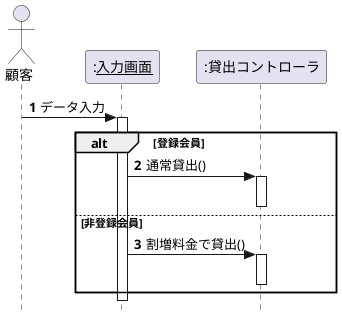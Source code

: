 @startuml 図4-7 alt複合フラグメント
hide footbox
autonumber /'メッセージに自動で番号を降る '/
skinparam style strictuml /' 厳密なUMLに準拠する '/

Actor 顧客 as user
participant ":<u>入力画面</u>" as input
participant ":貸出コントローラ" as control

user -> input : データ入力
activate  input

  alt 登録会員
    input -> control:通常貸出()
   
    activate  control
    deactivate control
  else 非登録会員
    input -> control:割増料金で貸出()
    activate  control
    deactivate control
  end alt
       
deactivate control

@enduml